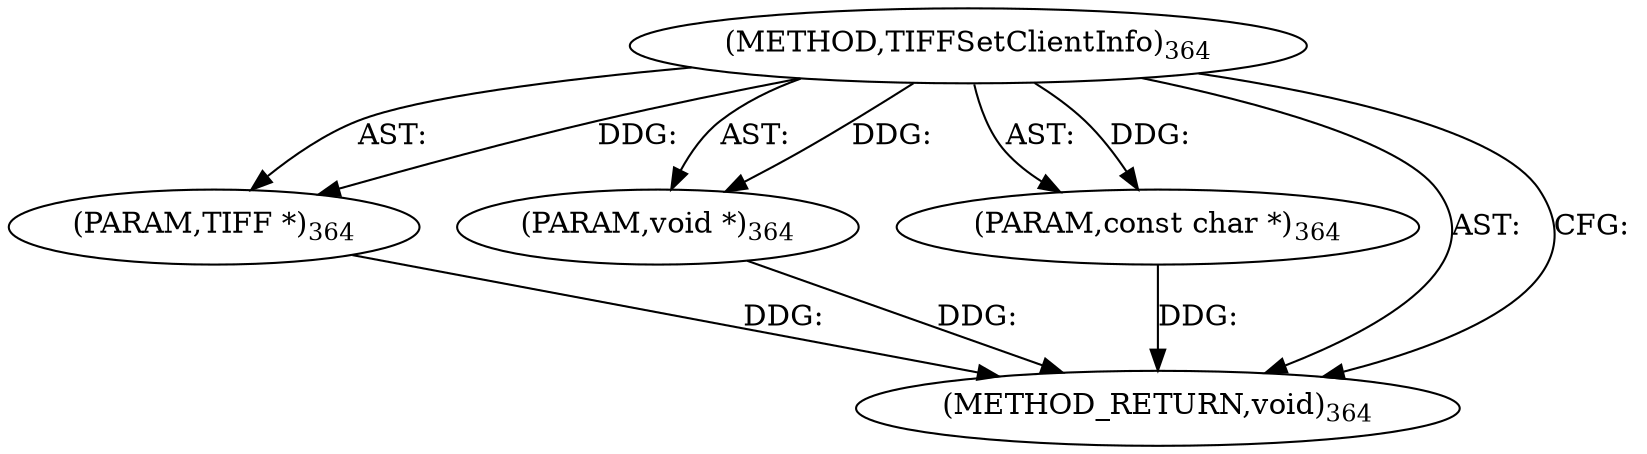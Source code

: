 digraph "TIFFSetClientInfo" {  
"8503" [label = <(METHOD,TIFFSetClientInfo)<SUB>364</SUB>> ]
"8504" [label = <(PARAM,TIFF *)<SUB>364</SUB>> ]
"8505" [label = <(PARAM,void *)<SUB>364</SUB>> ]
"8506" [label = <(PARAM,const char *)<SUB>364</SUB>> ]
"8507" [label = <(METHOD_RETURN,void)<SUB>364</SUB>> ]
  "8503" -> "8504"  [ label = "AST: "] 
  "8503" -> "8505"  [ label = "AST: "] 
  "8503" -> "8506"  [ label = "AST: "] 
  "8503" -> "8507"  [ label = "AST: "] 
  "8503" -> "8507"  [ label = "CFG: "] 
  "8504" -> "8507"  [ label = "DDG: "] 
  "8505" -> "8507"  [ label = "DDG: "] 
  "8506" -> "8507"  [ label = "DDG: "] 
  "8503" -> "8504"  [ label = "DDG: "] 
  "8503" -> "8505"  [ label = "DDG: "] 
  "8503" -> "8506"  [ label = "DDG: "] 
}
